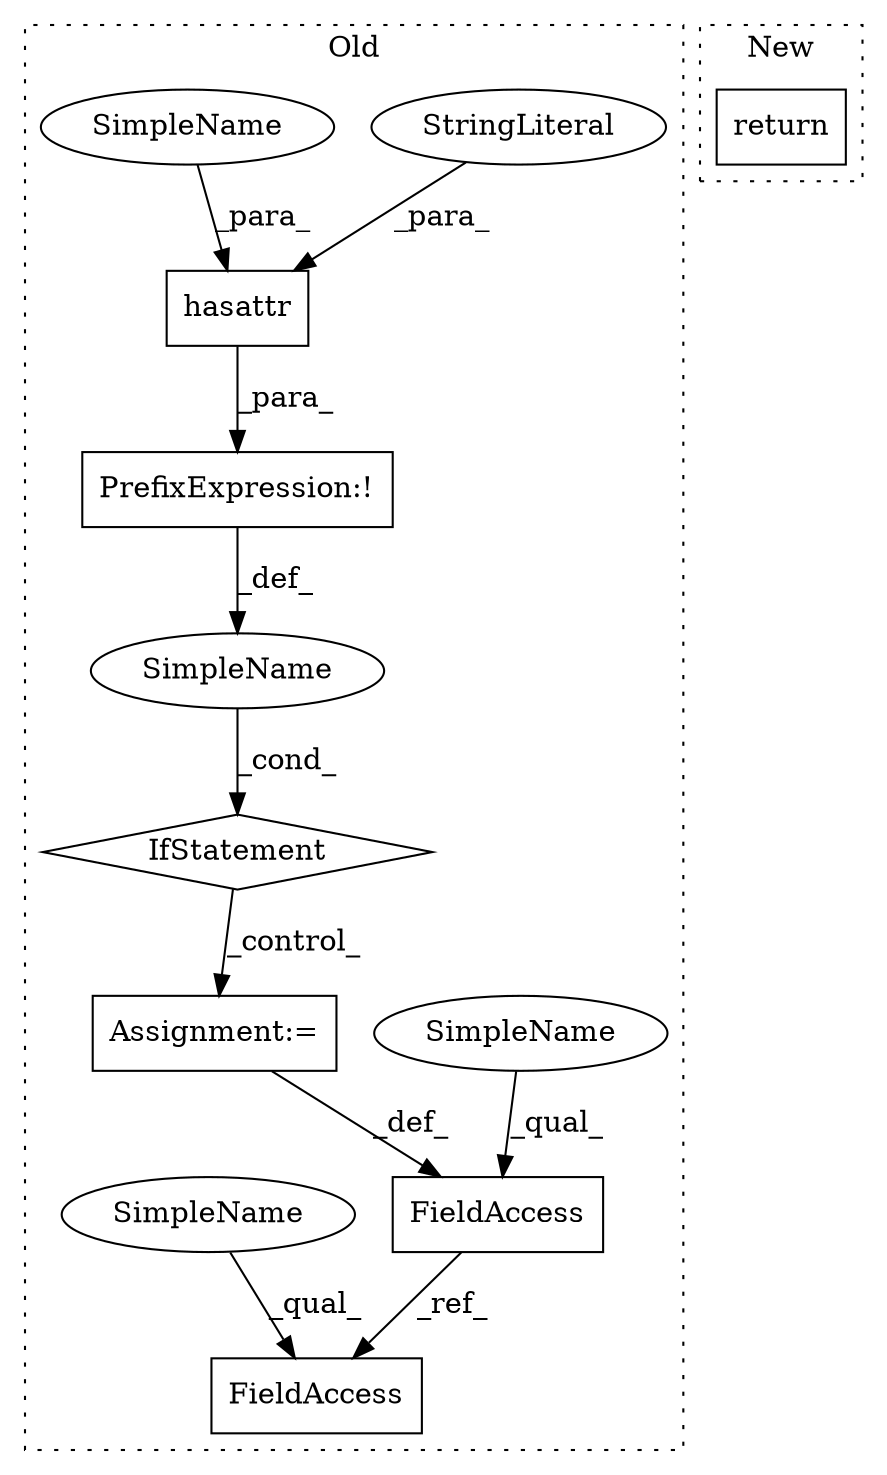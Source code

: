 digraph G {
subgraph cluster0 {
1 [label="hasattr" a="32" s="122,150" l="8,1" shape="box"];
3 [label="StringLiteral" a="45" s="134" l="16" shape="ellipse"];
4 [label="IfStatement" a="25" s="117,151" l="4,2" shape="diamond"];
5 [label="Assignment:=" a="7" s="179" l="1" shape="box"];
6 [label="SimpleName" a="42" s="" l="" shape="ellipse"];
7 [label="FieldAccess" a="22" s="161" l="18" shape="box"];
8 [label="PrefixExpression:!" a="38" s="121" l="1" shape="box"];
9 [label="FieldAccess" a="22" s="198" l="18" shape="box"];
10 [label="SimpleName" a="42" s="161" l="3" shape="ellipse"];
11 [label="SimpleName" a="42" s="130" l="3" shape="ellipse"];
12 [label="SimpleName" a="42" s="198" l="3" shape="ellipse"];
label = "Old";
style="dotted";
}
subgraph cluster1 {
2 [label="return" a="41" s="138" l="7" shape="box"];
label = "New";
style="dotted";
}
1 -> 8 [label="_para_"];
3 -> 1 [label="_para_"];
4 -> 5 [label="_control_"];
5 -> 7 [label="_def_"];
6 -> 4 [label="_cond_"];
7 -> 9 [label="_ref_"];
8 -> 6 [label="_def_"];
10 -> 7 [label="_qual_"];
11 -> 1 [label="_para_"];
12 -> 9 [label="_qual_"];
}